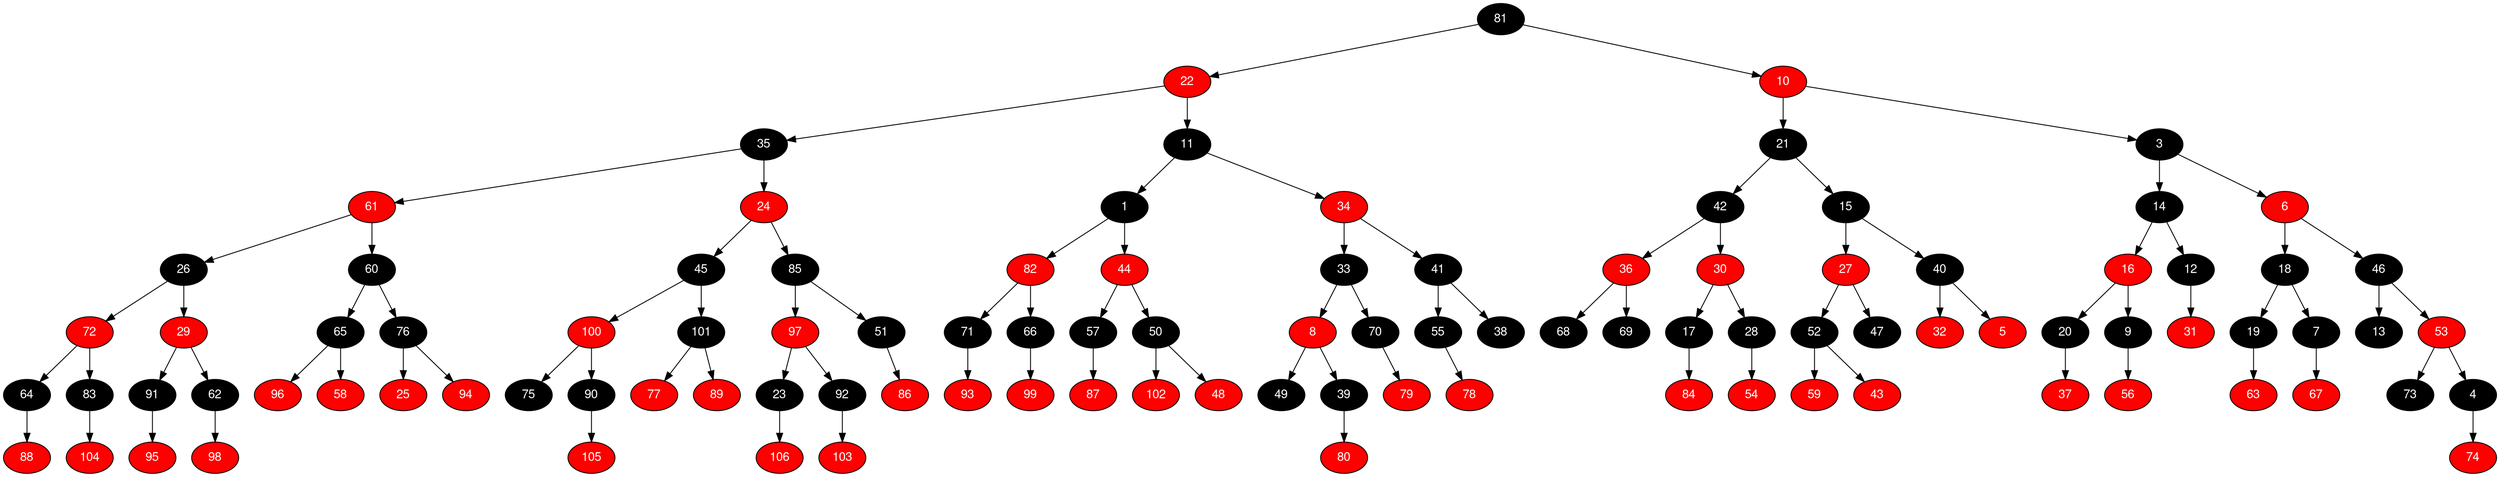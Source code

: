 digraph RB_Teste {
	node [fontname="Helvetica,Arial,sans-serif" style="filled"]
	edge [fontname="Helvetica,Arial,sans-serif" color="black"]

	{
		node [fillcolor=" black" fontcolor=" white"] 81 
		node [fillcolor=" red" fontcolor=" white"] 22 
		node [fillcolor=" black" fontcolor=" white"] 35 
		node [fillcolor=" red" fontcolor=" white"] 61 
		node [fillcolor=" black" fontcolor=" white"] 26 
		node [fillcolor=" red" fontcolor=" white"] 72 
		node [fillcolor=" black" fontcolor=" white"] 64 
		node [fillcolor=" red" fontcolor=" white"] 88 
		node [fillcolor=" black" fontcolor=" white"] 83 
		node [fillcolor=" red" fontcolor=" white"] 104 
		node [fillcolor=" red" fontcolor=" white"] 29 
		node [fillcolor=" black" fontcolor=" white"] 91 
		node [fillcolor=" red" fontcolor=" white"] 95 
		node [fillcolor=" black" fontcolor=" white"] 62 
		node [fillcolor=" red" fontcolor=" white"] 98 
		node [fillcolor=" black" fontcolor=" white"] 60 
		node [fillcolor=" black" fontcolor=" white"] 65 
		node [fillcolor=" red" fontcolor=" white"] 96 
		node [fillcolor=" red" fontcolor=" white"] 58 
		node [fillcolor=" black" fontcolor=" white"] 76 
		node [fillcolor=" red" fontcolor=" white"] 25 
		node [fillcolor=" red" fontcolor=" white"] 94 
		node [fillcolor=" red" fontcolor=" white"] 24 
		node [fillcolor=" black" fontcolor=" white"] 45 
		node [fillcolor=" red" fontcolor=" white"] 100 
		node [fillcolor=" black" fontcolor=" white"] 75 
		node [fillcolor=" black" fontcolor=" white"] 90 
		node [fillcolor=" red" fontcolor=" white"] 105 
		node [fillcolor=" black" fontcolor=" white"] 101 
		node [fillcolor=" red" fontcolor=" white"] 77 
		node [fillcolor=" red" fontcolor=" white"] 89 
		node [fillcolor=" black" fontcolor=" white"] 85 
		node [fillcolor=" red" fontcolor=" white"] 97 
		node [fillcolor=" black" fontcolor=" white"] 23 
		node [fillcolor=" red" fontcolor=" white"] 106 
		node [fillcolor=" black" fontcolor=" white"] 92 
		node [fillcolor=" red" fontcolor=" white"] 103 
		node [fillcolor=" black" fontcolor=" white"] 51 
		node [fillcolor=" red" fontcolor=" white"] 86 
		node [fillcolor=" black" fontcolor=" white"] 11 
		node [fillcolor=" black" fontcolor=" white"] 1 
		node [fillcolor=" red" fontcolor=" white"] 82 
		node [fillcolor=" black" fontcolor=" white"] 71 
		node [fillcolor=" red" fontcolor=" white"] 93 
		node [fillcolor=" black" fontcolor=" white"] 66 
		node [fillcolor=" red" fontcolor=" white"] 99 
		node [fillcolor=" red" fontcolor=" white"] 44 
		node [fillcolor=" black" fontcolor=" white"] 57 
		node [fillcolor=" red" fontcolor=" white"] 87 
		node [fillcolor=" black" fontcolor=" white"] 50 
		node [fillcolor=" red" fontcolor=" white"] 102 
		node [fillcolor=" red" fontcolor=" white"] 48 
		node [fillcolor=" red" fontcolor=" white"] 34 
		node [fillcolor=" black" fontcolor=" white"] 33 
		node [fillcolor=" red" fontcolor=" white"] 8 
		node [fillcolor=" black" fontcolor=" white"] 49 
		node [fillcolor=" black" fontcolor=" white"] 39 
		node [fillcolor=" red" fontcolor=" white"] 80 
		node [fillcolor=" black" fontcolor=" white"] 70 
		node [fillcolor=" red" fontcolor=" white"] 79 
		node [fillcolor=" black" fontcolor=" white"] 41 
		node [fillcolor=" black" fontcolor=" white"] 55 
		node [fillcolor=" red" fontcolor=" white"] 78 
		node [fillcolor=" black" fontcolor=" white"] 38 
		node [fillcolor=" red" fontcolor=" white"] 10 
		node [fillcolor=" black" fontcolor=" white"] 21 
		node [fillcolor=" black" fontcolor=" white"] 42 
		node [fillcolor=" red" fontcolor=" white"] 36 
		node [fillcolor=" black" fontcolor=" white"] 68 
		node [fillcolor=" black" fontcolor=" white"] 69 
		node [fillcolor=" red" fontcolor=" white"] 30 
		node [fillcolor=" black" fontcolor=" white"] 17 
		node [fillcolor=" red" fontcolor=" white"] 84 
		node [fillcolor=" black" fontcolor=" white"] 28 
		node [fillcolor=" red" fontcolor=" white"] 54 
		node [fillcolor=" black" fontcolor=" white"] 15 
		node [fillcolor=" red" fontcolor=" white"] 27 
		node [fillcolor=" black" fontcolor=" white"] 52 
		node [fillcolor=" red" fontcolor=" white"] 59 
		node [fillcolor=" red" fontcolor=" white"] 43 
		node [fillcolor=" black" fontcolor=" white"] 47 
		node [fillcolor=" black" fontcolor=" white"] 40 
		node [fillcolor=" red" fontcolor=" white"] 32 
		node [fillcolor=" red" fontcolor=" white"] 5 
		node [fillcolor=" black" fontcolor=" white"] 3 
		node [fillcolor=" black" fontcolor=" white"] 14 
		node [fillcolor=" red" fontcolor=" white"] 16 
		node [fillcolor=" black" fontcolor=" white"] 20 
		node [fillcolor=" red" fontcolor=" white"] 37 
		node [fillcolor=" black" fontcolor=" white"] 9 
		node [fillcolor=" red" fontcolor=" white"] 56 
		node [fillcolor=" black" fontcolor=" white"] 12 
		node [fillcolor=" red" fontcolor=" white"] 31 
		node [fillcolor=" red" fontcolor=" white"] 6 
		node [fillcolor=" black" fontcolor=" white"] 18 
		node [fillcolor=" black" fontcolor=" white"] 19 
		node [fillcolor=" red" fontcolor=" white"] 63 
		node [fillcolor=" black" fontcolor=" white"] 7 
		node [fillcolor=" red" fontcolor=" white"] 67 
		node [fillcolor=" black" fontcolor=" white"] 46 
		node [fillcolor=" black" fontcolor=" white"] 13 
		node [fillcolor=" red" fontcolor=" white"] 53 
		node [fillcolor=" black" fontcolor=" white"] 73 
		node [fillcolor=" black" fontcolor=" white"] 4 
		node [fillcolor=" red" fontcolor=" white"] 74 
	}

	81 -> 22 
	81 -> 10 
	22 -> 35 
	22 -> 11 
	35 -> 61 
	35 -> 24 
	61 -> 26 
	61 -> 60 
	26 -> 72 
	26 -> 29 
	72 -> 64 
	72 -> 83 
	64 -> 88 
	83 -> 104 
	29 -> 91 
	29 -> 62 
	91 -> 95 
	62 -> 98 
	60 -> 65 
	60 -> 76 
	65 -> 96 
	65 -> 58 
	76 -> 25 
	76 -> 94 
	24 -> 45 
	24 -> 85 
	45 -> 100 
	45 -> 101 
	100 -> 75 
	100 -> 90 
	90 -> 105 
	101 -> 77 
	101 -> 89 
	85 -> 97 
	85 -> 51 
	97 -> 23 
	97 -> 92 
	23 -> 106 
	92 -> 103 
	51 -> 86 
	11 -> 1 
	11 -> 34 
	1 -> 82 
	1 -> 44 
	82 -> 71 
	82 -> 66 
	71 -> 93 
	66 -> 99 
	44 -> 57 
	44 -> 50 
	57 -> 87 
	50 -> 102 
	50 -> 48 
	34 -> 33 
	34 -> 41 
	33 -> 8 
	33 -> 70 
	8 -> 49 
	8 -> 39 
	39 -> 80 
	70 -> 79 
	41 -> 55 
	41 -> 38 
	55 -> 78 
	10 -> 21 
	10 -> 3 
	21 -> 42 
	21 -> 15 
	42 -> 36 
	42 -> 30 
	36 -> 68 
	36 -> 69 
	30 -> 17 
	30 -> 28 
	17 -> 84 
	28 -> 54 
	15 -> 27 
	15 -> 40 
	27 -> 52 
	27 -> 47 
	52 -> 59 
	52 -> 43 
	40 -> 32 
	40 -> 5 
	3 -> 14 
	3 -> 6 
	14 -> 16 
	14 -> 12 
	16 -> 20 
	16 -> 9 
	20 -> 37 
	9 -> 56 
	12 -> 31 
	6 -> 18 
	6 -> 46 
	18 -> 19 
	18 -> 7 
	19 -> 63 
	7 -> 67 
	46 -> 13 
	46 -> 53 
	53 -> 73 
	53 -> 4 
	4 -> 74 
}
